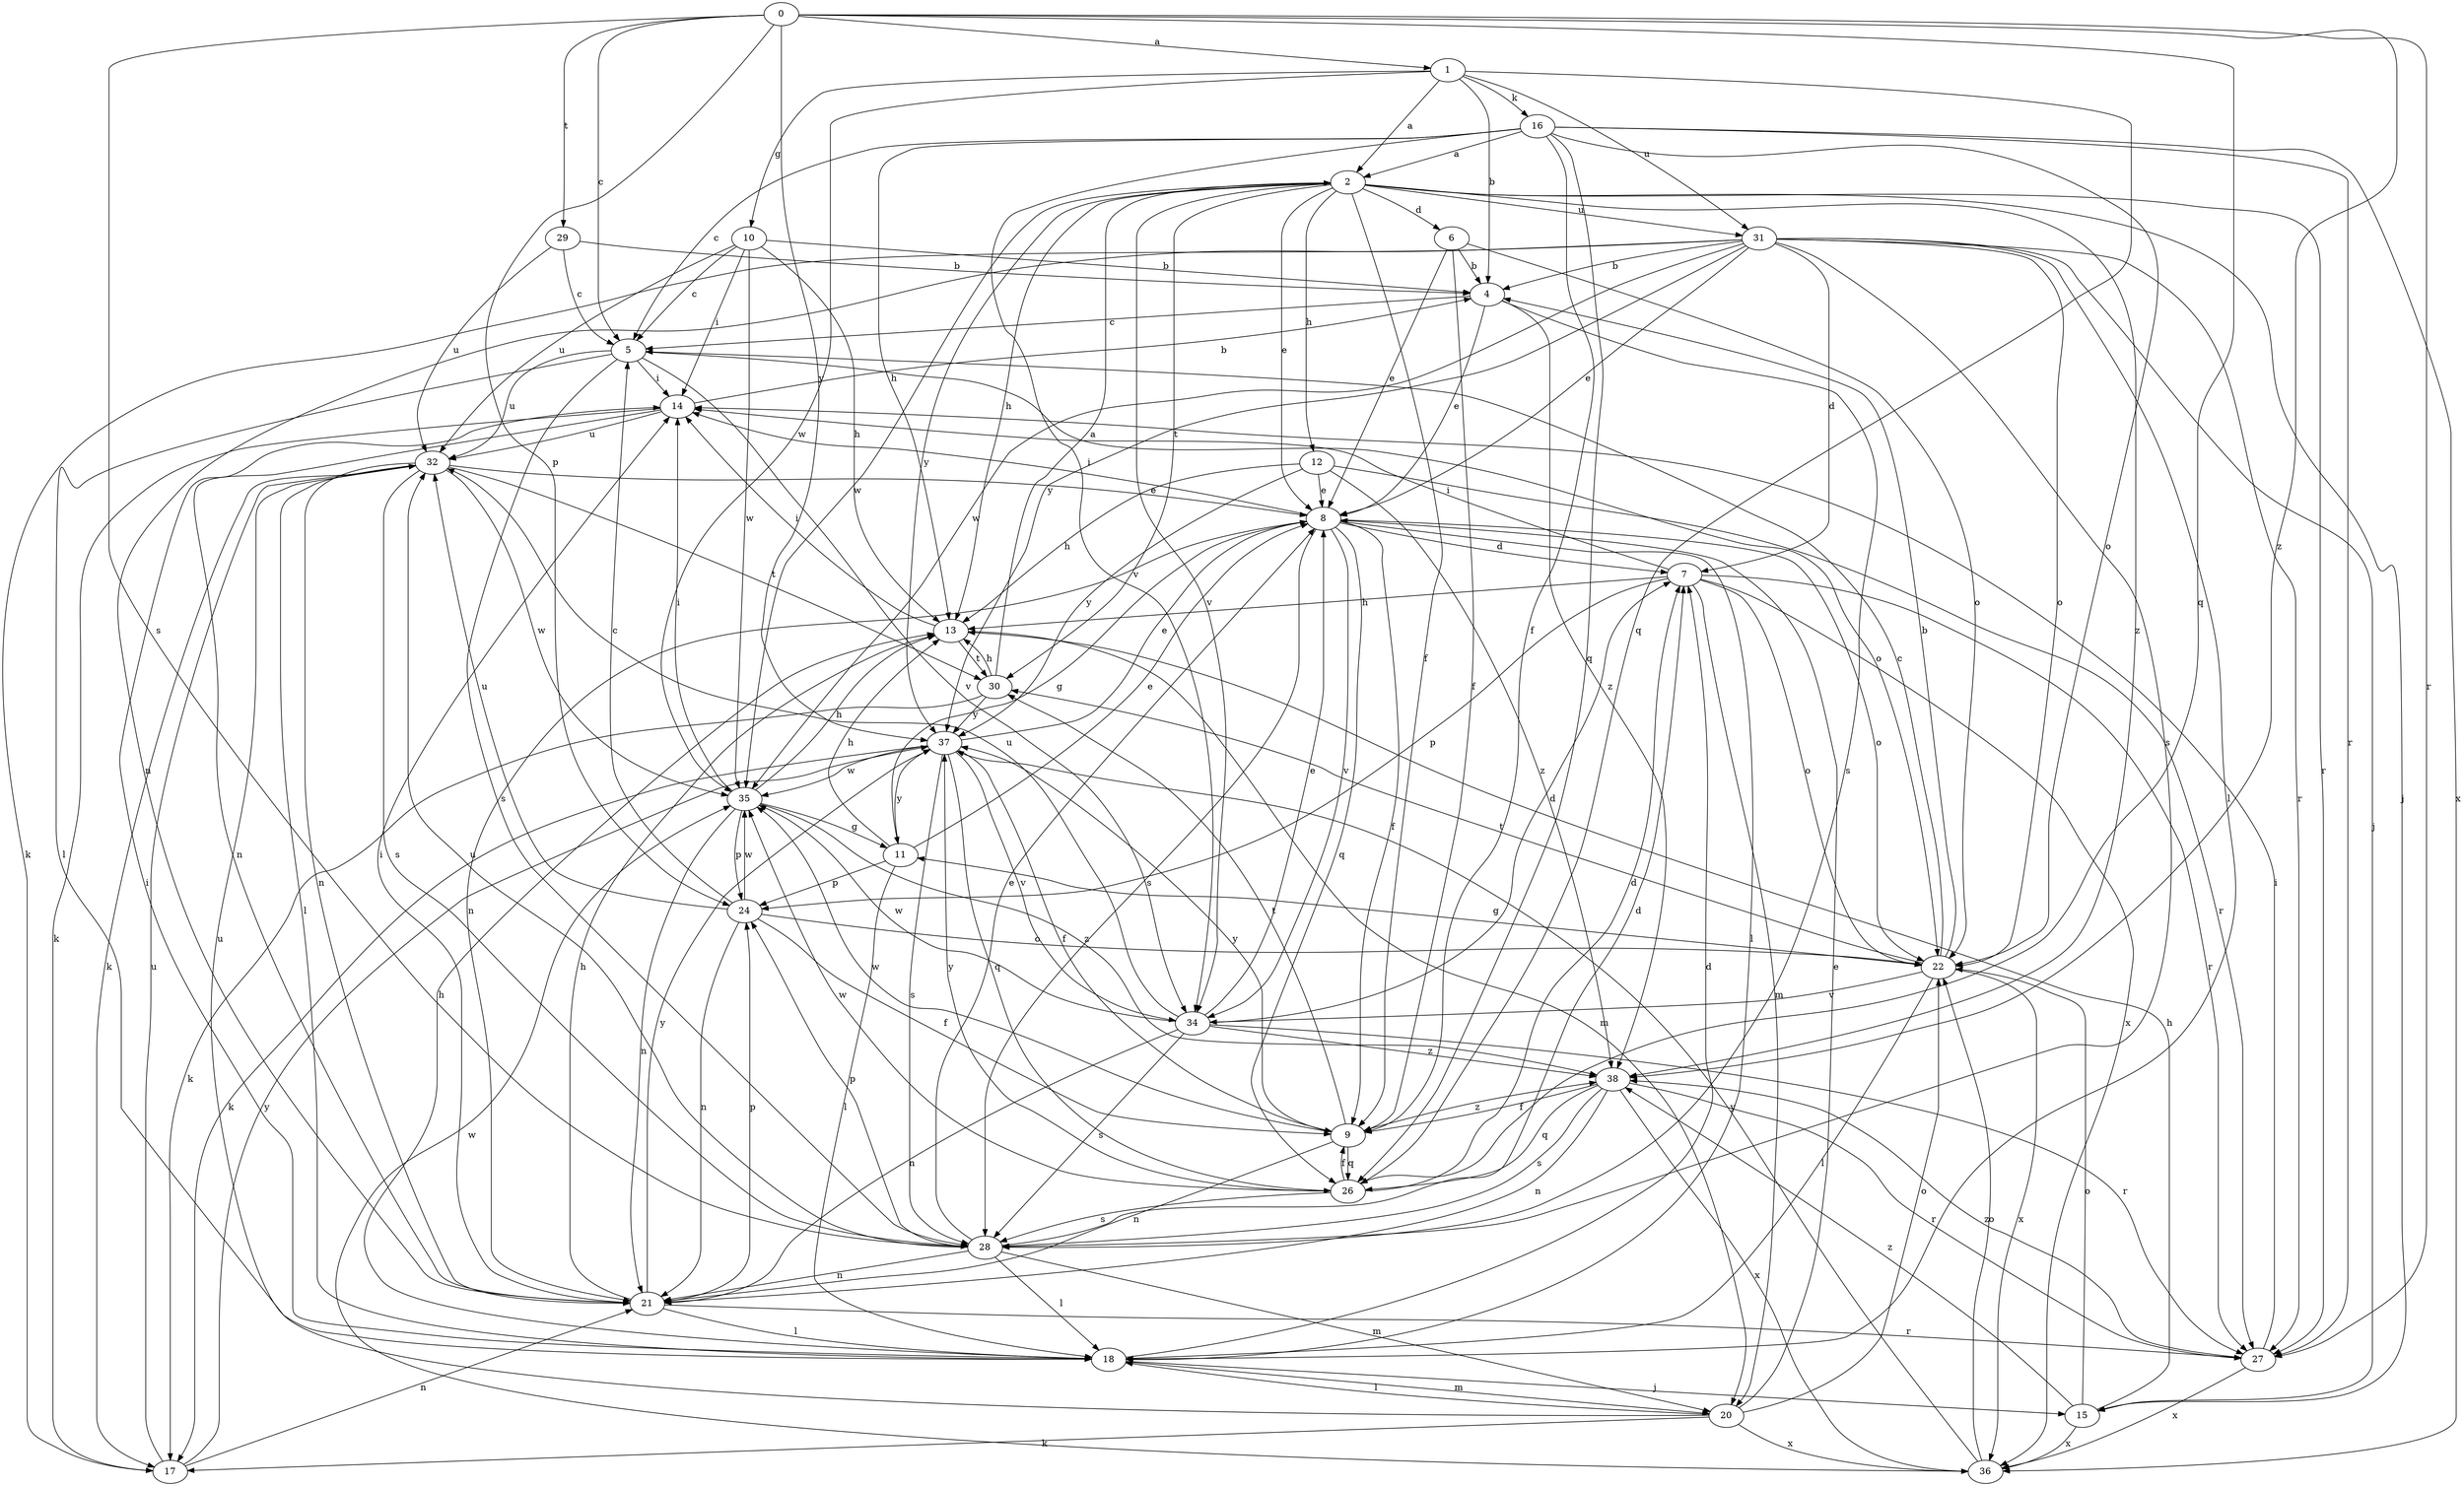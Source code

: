 strict digraph  {
0;
1;
2;
4;
5;
6;
7;
8;
9;
10;
11;
12;
13;
14;
15;
16;
17;
18;
20;
21;
22;
24;
26;
27;
28;
29;
30;
31;
32;
34;
35;
36;
37;
38;
0 -> 1  [label=a];
0 -> 5  [label=c];
0 -> 24  [label=p];
0 -> 26  [label=q];
0 -> 27  [label=r];
0 -> 28  [label=s];
0 -> 29  [label=t];
0 -> 37  [label=y];
0 -> 38  [label=z];
1 -> 2  [label=a];
1 -> 4  [label=b];
1 -> 10  [label=g];
1 -> 16  [label=k];
1 -> 26  [label=q];
1 -> 31  [label=u];
1 -> 35  [label=w];
2 -> 6  [label=d];
2 -> 8  [label=e];
2 -> 9  [label=f];
2 -> 12  [label=h];
2 -> 13  [label=h];
2 -> 15  [label=j];
2 -> 27  [label=r];
2 -> 30  [label=t];
2 -> 31  [label=u];
2 -> 34  [label=v];
2 -> 35  [label=w];
2 -> 37  [label=y];
2 -> 38  [label=z];
4 -> 5  [label=c];
4 -> 8  [label=e];
4 -> 28  [label=s];
4 -> 38  [label=z];
5 -> 14  [label=i];
5 -> 18  [label=l];
5 -> 22  [label=o];
5 -> 28  [label=s];
5 -> 32  [label=u];
5 -> 34  [label=v];
6 -> 4  [label=b];
6 -> 8  [label=e];
6 -> 9  [label=f];
6 -> 22  [label=o];
7 -> 13  [label=h];
7 -> 14  [label=i];
7 -> 20  [label=m];
7 -> 22  [label=o];
7 -> 24  [label=p];
7 -> 27  [label=r];
7 -> 36  [label=x];
8 -> 7  [label=d];
8 -> 9  [label=f];
8 -> 11  [label=g];
8 -> 14  [label=i];
8 -> 18  [label=l];
8 -> 21  [label=n];
8 -> 22  [label=o];
8 -> 26  [label=q];
8 -> 28  [label=s];
8 -> 34  [label=v];
9 -> 21  [label=n];
9 -> 26  [label=q];
9 -> 30  [label=t];
9 -> 35  [label=w];
9 -> 37  [label=y];
9 -> 38  [label=z];
10 -> 4  [label=b];
10 -> 5  [label=c];
10 -> 13  [label=h];
10 -> 14  [label=i];
10 -> 32  [label=u];
10 -> 35  [label=w];
11 -> 8  [label=e];
11 -> 13  [label=h];
11 -> 18  [label=l];
11 -> 24  [label=p];
11 -> 37  [label=y];
12 -> 8  [label=e];
12 -> 13  [label=h];
12 -> 27  [label=r];
12 -> 37  [label=y];
12 -> 38  [label=z];
13 -> 14  [label=i];
13 -> 20  [label=m];
13 -> 30  [label=t];
14 -> 4  [label=b];
14 -> 17  [label=k];
14 -> 21  [label=n];
14 -> 32  [label=u];
15 -> 13  [label=h];
15 -> 22  [label=o];
15 -> 36  [label=x];
15 -> 38  [label=z];
16 -> 2  [label=a];
16 -> 5  [label=c];
16 -> 9  [label=f];
16 -> 13  [label=h];
16 -> 22  [label=o];
16 -> 26  [label=q];
16 -> 27  [label=r];
16 -> 34  [label=v];
16 -> 36  [label=x];
17 -> 21  [label=n];
17 -> 32  [label=u];
17 -> 37  [label=y];
18 -> 7  [label=d];
18 -> 13  [label=h];
18 -> 14  [label=i];
18 -> 15  [label=j];
18 -> 20  [label=m];
20 -> 8  [label=e];
20 -> 17  [label=k];
20 -> 18  [label=l];
20 -> 22  [label=o];
20 -> 32  [label=u];
20 -> 36  [label=x];
21 -> 13  [label=h];
21 -> 14  [label=i];
21 -> 18  [label=l];
21 -> 24  [label=p];
21 -> 27  [label=r];
21 -> 37  [label=y];
22 -> 4  [label=b];
22 -> 5  [label=c];
22 -> 11  [label=g];
22 -> 18  [label=l];
22 -> 30  [label=t];
22 -> 34  [label=v];
22 -> 36  [label=x];
24 -> 5  [label=c];
24 -> 9  [label=f];
24 -> 21  [label=n];
24 -> 22  [label=o];
24 -> 32  [label=u];
24 -> 35  [label=w];
26 -> 7  [label=d];
26 -> 9  [label=f];
26 -> 28  [label=s];
26 -> 35  [label=w];
26 -> 37  [label=y];
27 -> 14  [label=i];
27 -> 36  [label=x];
27 -> 38  [label=z];
28 -> 7  [label=d];
28 -> 8  [label=e];
28 -> 18  [label=l];
28 -> 20  [label=m];
28 -> 21  [label=n];
28 -> 24  [label=p];
28 -> 32  [label=u];
29 -> 4  [label=b];
29 -> 5  [label=c];
29 -> 32  [label=u];
30 -> 2  [label=a];
30 -> 13  [label=h];
30 -> 17  [label=k];
30 -> 37  [label=y];
31 -> 4  [label=b];
31 -> 7  [label=d];
31 -> 8  [label=e];
31 -> 15  [label=j];
31 -> 17  [label=k];
31 -> 18  [label=l];
31 -> 21  [label=n];
31 -> 22  [label=o];
31 -> 27  [label=r];
31 -> 28  [label=s];
31 -> 35  [label=w];
31 -> 37  [label=y];
32 -> 8  [label=e];
32 -> 17  [label=k];
32 -> 18  [label=l];
32 -> 21  [label=n];
32 -> 28  [label=s];
32 -> 30  [label=t];
32 -> 35  [label=w];
34 -> 7  [label=d];
34 -> 8  [label=e];
34 -> 21  [label=n];
34 -> 27  [label=r];
34 -> 28  [label=s];
34 -> 32  [label=u];
34 -> 35  [label=w];
34 -> 38  [label=z];
35 -> 11  [label=g];
35 -> 13  [label=h];
35 -> 14  [label=i];
35 -> 21  [label=n];
35 -> 24  [label=p];
35 -> 38  [label=z];
36 -> 22  [label=o];
36 -> 35  [label=w];
36 -> 37  [label=y];
37 -> 8  [label=e];
37 -> 9  [label=f];
37 -> 17  [label=k];
37 -> 26  [label=q];
37 -> 28  [label=s];
37 -> 34  [label=v];
37 -> 35  [label=w];
38 -> 9  [label=f];
38 -> 21  [label=n];
38 -> 26  [label=q];
38 -> 27  [label=r];
38 -> 28  [label=s];
38 -> 36  [label=x];
}
